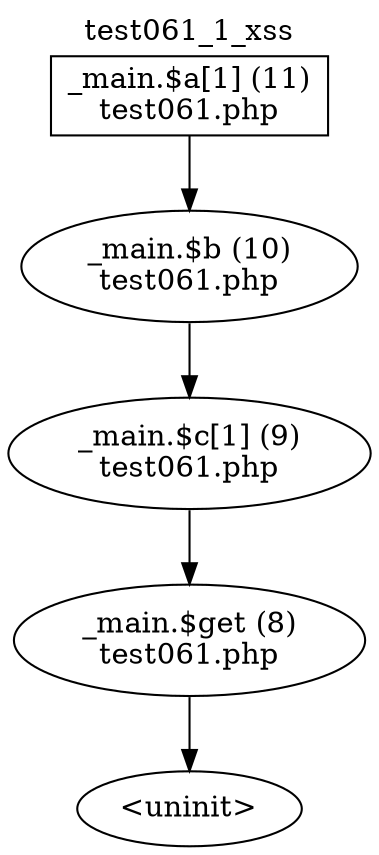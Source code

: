 digraph cfg {
  label="test061_1_xss";
  labelloc=t;
  n1 [shape=box, label="_main.$a[1] (11)\ntest061.php"];
  n2 [shape=ellipse, label="_main.$b (10)\ntest061.php"];
  n3 [shape=ellipse, label="_main.$c[1] (9)\ntest061.php"];
  n4 [shape=ellipse, label="_main.$get (8)\ntest061.php"];
  n5 [shape=ellipse, label="<uninit>"];
  n1 -> n2;
  n2 -> n3;
  n3 -> n4;
  n4 -> n5;
}
